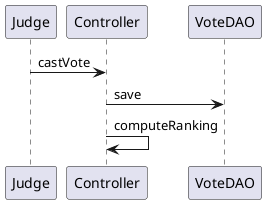 @startuml
participant Judge
participant Controller
participant VoteDAO
Judge -> Controller: castVote
Controller -> VoteDAO: save
Controller -> Controller: computeRanking
@enduml
